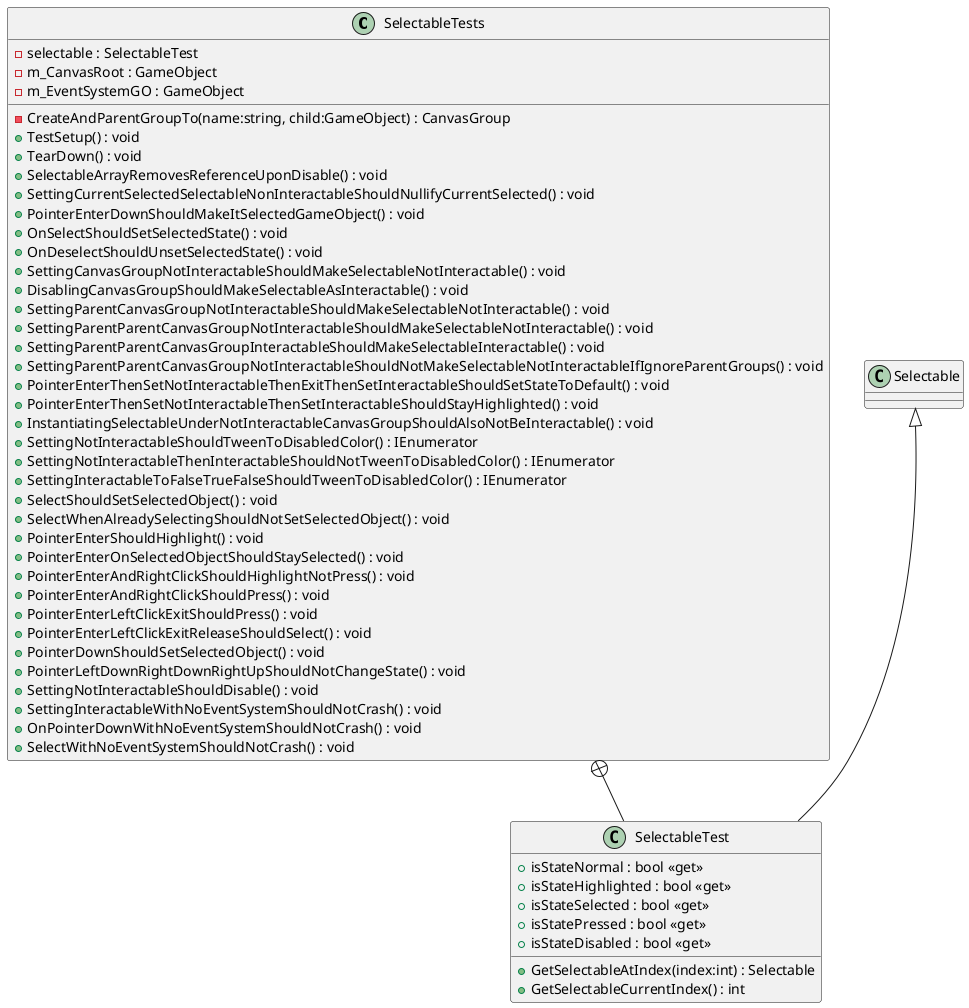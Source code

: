@startuml
class SelectableTests {
    - selectable : SelectableTest
    - m_CanvasRoot : GameObject
    - m_EventSystemGO : GameObject
    - CreateAndParentGroupTo(name:string, child:GameObject) : CanvasGroup
    + TestSetup() : void
    + TearDown() : void
    + SelectableArrayRemovesReferenceUponDisable() : void
    + SettingCurrentSelectedSelectableNonInteractableShouldNullifyCurrentSelected() : void
    + PointerEnterDownShouldMakeItSelectedGameObject() : void
    + OnSelectShouldSetSelectedState() : void
    + OnDeselectShouldUnsetSelectedState() : void
    + SettingCanvasGroupNotInteractableShouldMakeSelectableNotInteractable() : void
    + DisablingCanvasGroupShouldMakeSelectableAsInteractable() : void
    + SettingParentCanvasGroupNotInteractableShouldMakeSelectableNotInteractable() : void
    + SettingParentParentCanvasGroupNotInteractableShouldMakeSelectableNotInteractable() : void
    + SettingParentParentCanvasGroupInteractableShouldMakeSelectableInteractable() : void
    + SettingParentParentCanvasGroupNotInteractableShouldNotMakeSelectableNotInteractableIfIgnoreParentGroups() : void
    + PointerEnterThenSetNotInteractableThenExitThenSetInteractableShouldSetStateToDefault() : void
    + PointerEnterThenSetNotInteractableThenSetInteractableShouldStayHighlighted() : void
    + InstantiatingSelectableUnderNotInteractableCanvasGroupShouldAlsoNotBeInteractable() : void
    + SettingNotInteractableShouldTweenToDisabledColor() : IEnumerator
    + SettingNotInteractableThenInteractableShouldNotTweenToDisabledColor() : IEnumerator
    + SettingInteractableToFalseTrueFalseShouldTweenToDisabledColor() : IEnumerator
    + SelectShouldSetSelectedObject() : void
    + SelectWhenAlreadySelectingShouldNotSetSelectedObject() : void
    + PointerEnterShouldHighlight() : void
    + PointerEnterOnSelectedObjectShouldStaySelected() : void
    + PointerEnterAndRightClickShouldHighlightNotPress() : void
    + PointerEnterAndRightClickShouldPress() : void
    + PointerEnterLeftClickExitShouldPress() : void
    + PointerEnterLeftClickExitReleaseShouldSelect() : void
    + PointerDownShouldSetSelectedObject() : void
    + PointerLeftDownRightDownRightUpShouldNotChangeState() : void
    + SettingNotInteractableShouldDisable() : void
    + SettingInteractableWithNoEventSystemShouldNotCrash() : void
    + OnPointerDownWithNoEventSystemShouldNotCrash() : void
    + SelectWithNoEventSystemShouldNotCrash() : void
}
class SelectableTest {
    + isStateNormal : bool <<get>>
    + isStateHighlighted : bool <<get>>
    + isStateSelected : bool <<get>>
    + isStatePressed : bool <<get>>
    + isStateDisabled : bool <<get>>
    + GetSelectableAtIndex(index:int) : Selectable
    + GetSelectableCurrentIndex() : int
}
SelectableTests +-- SelectableTest
Selectable <|-- SelectableTest
@enduml
